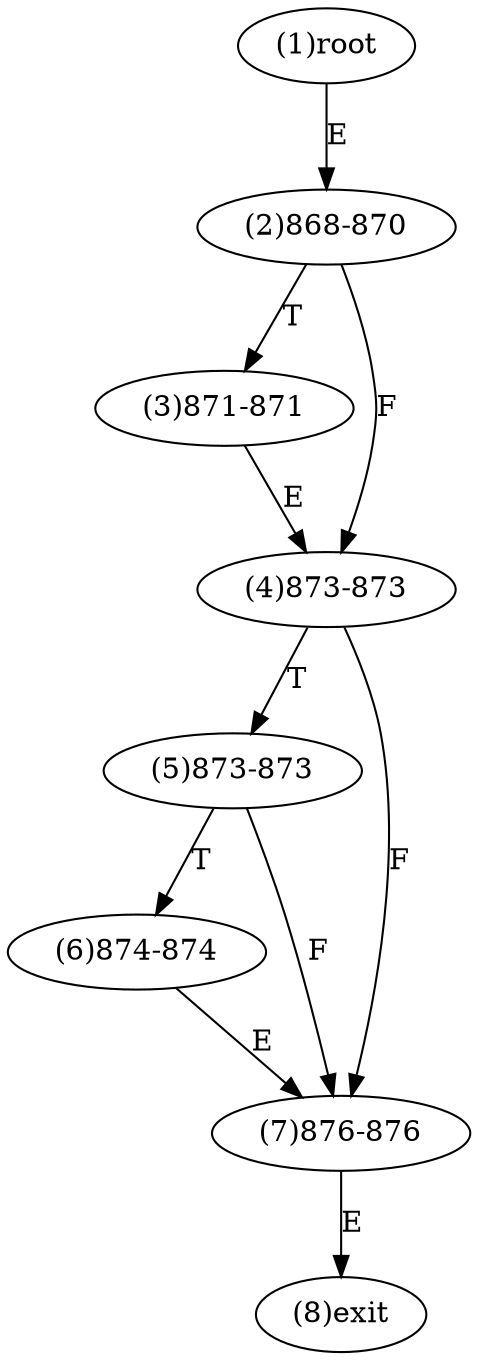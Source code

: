 digraph "" { 
1[ label="(1)root"];
2[ label="(2)868-870"];
3[ label="(3)871-871"];
4[ label="(4)873-873"];
5[ label="(5)873-873"];
6[ label="(6)874-874"];
7[ label="(7)876-876"];
8[ label="(8)exit"];
1->2[ label="E"];
2->4[ label="F"];
2->3[ label="T"];
3->4[ label="E"];
4->7[ label="F"];
4->5[ label="T"];
5->7[ label="F"];
5->6[ label="T"];
6->7[ label="E"];
7->8[ label="E"];
}
